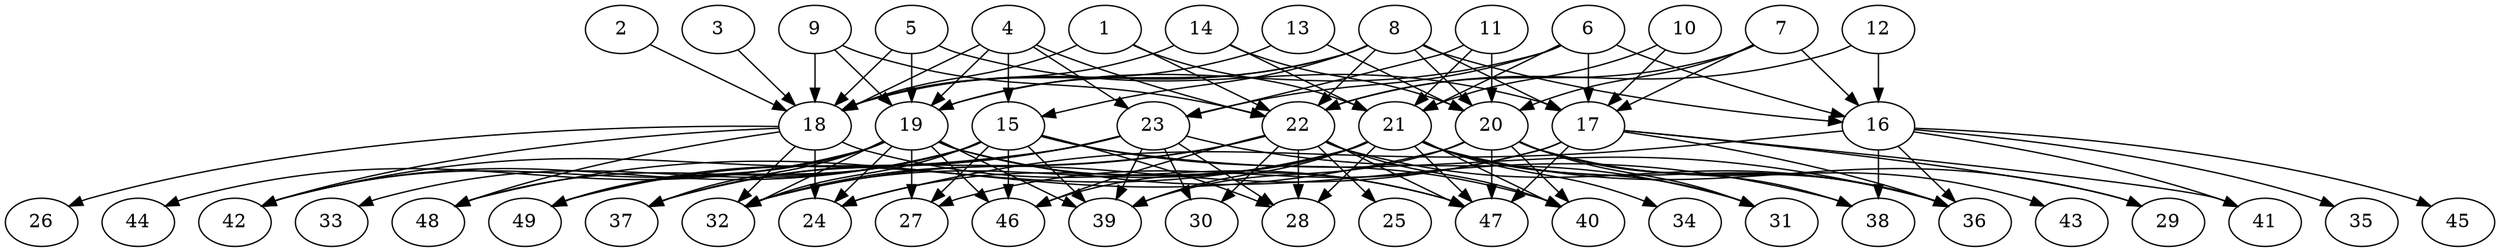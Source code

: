 // DAG (tier=3-complex, mode=compute, n=49, ccr=0.465, fat=0.847, density=0.693, regular=0.293, jump=0.300, mindata=1048576, maxdata=16777216)
// DAG automatically generated by daggen at Sun Aug 24 16:33:34 2025
// /home/ermia/Project/Environments/daggen/bin/daggen --dot --ccr 0.465 --fat 0.847 --regular 0.293 --density 0.693 --jump 0.300 --mindata 1048576 --maxdata 16777216 -n 49 
digraph G {
  1 [size="49245813524022352", alpha="0.05", expect_size="24622906762011176"]
  1 -> 18 [size ="1719467415437312"]
  1 -> 21 [size ="1719467415437312"]
  1 -> 22 [size ="1719467415437312"]
  2 [size="4543168091633659392", alpha="0.08", expect_size="2271584045816829696"]
  2 -> 18 [size ="1723793722572800"]
  3 [size="581833903410404", alpha="0.04", expect_size="290916951705202"]
  3 -> 18 [size ="61515877056512"]
  4 [size="26415437246145028", alpha="0.09", expect_size="13207718623072514"]
  4 -> 15 [size ="497489761271808"]
  4 -> 18 [size ="497489761271808"]
  4 -> 19 [size ="497489761271808"]
  4 -> 22 [size ="497489761271808"]
  4 -> 23 [size ="497489761271808"]
  5 [size="8132007655066484", alpha="0.07", expect_size="4066003827533242"]
  5 -> 17 [size ="137118919688192"]
  5 -> 18 [size ="137118919688192"]
  5 -> 19 [size ="137118919688192"]
  6 [size="928280579068163200", alpha="0.16", expect_size="464140289534081600"]
  6 -> 16 [size ="615669208973312"]
  6 -> 17 [size ="615669208973312"]
  6 -> 19 [size ="615669208973312"]
  6 -> 21 [size ="615669208973312"]
  6 -> 23 [size ="615669208973312"]
  7 [size="111730698732106496", alpha="0.02", expect_size="55865349366053248"]
  7 -> 16 [size ="2147752091844608"]
  7 -> 17 [size ="2147752091844608"]
  7 -> 20 [size ="2147752091844608"]
  7 -> 22 [size ="2147752091844608"]
  8 [size="4059930525253433819136", alpha="0.16", expect_size="2029965262626716909568"]
  8 -> 15 [size ="2035959126294528"]
  8 -> 16 [size ="2035959126294528"]
  8 -> 17 [size ="2035959126294528"]
  8 -> 18 [size ="2035959126294528"]
  8 -> 19 [size ="2035959126294528"]
  8 -> 20 [size ="2035959126294528"]
  8 -> 22 [size ="2035959126294528"]
  9 [size="129443639922262016000", alpha="0.02", expect_size="64721819961131008000"]
  9 -> 18 [size ="204712234188800"]
  9 -> 19 [size ="204712234188800"]
  9 -> 22 [size ="204712234188800"]
  10 [size="3144456574191934636032", alpha="0.19", expect_size="1572228287095967318016"]
  10 -> 17 [size ="1717066260283392"]
  10 -> 21 [size ="1717066260283392"]
  11 [size="721409625674846976", alpha="0.16", expect_size="360704812837423488"]
  11 -> 20 [size ="391319335731200"]
  11 -> 21 [size ="391319335731200"]
  11 -> 23 [size ="391319335731200"]
  12 [size="15900231004727110", alpha="0.12", expect_size="7950115502363555"]
  12 -> 16 [size ="406124088000512"]
  12 -> 22 [size ="406124088000512"]
  13 [size="25567536979096200", alpha="0.19", expect_size="12783768489548100"]
  13 -> 18 [size ="575109542707200"]
  13 -> 20 [size ="575109542707200"]
  14 [size="1429898230863858", alpha="0.01", expect_size="714949115431929"]
  14 -> 18 [size ="49697100136448"]
  14 -> 20 [size ="49697100136448"]
  14 -> 21 [size ="49697100136448"]
  15 [size="43557137947341881344", alpha="0.02", expect_size="21778568973670940672"]
  15 -> 27 [size ="99036711354368"]
  15 -> 28 [size ="99036711354368"]
  15 -> 32 [size ="99036711354368"]
  15 -> 33 [size ="99036711354368"]
  15 -> 36 [size ="99036711354368"]
  15 -> 39 [size ="99036711354368"]
  15 -> 40 [size ="99036711354368"]
  15 -> 42 [size ="99036711354368"]
  15 -> 46 [size ="99036711354368"]
  15 -> 48 [size ="99036711354368"]
  15 -> 49 [size ="99036711354368"]
  16 [size="587557529809920640", alpha="0.16", expect_size="293778764904960320"]
  16 -> 24 [size ="695424201523200"]
  16 -> 35 [size ="695424201523200"]
  16 -> 36 [size ="695424201523200"]
  16 -> 38 [size ="695424201523200"]
  16 -> 41 [size ="695424201523200"]
  16 -> 45 [size ="695424201523200"]
  17 [size="75639739570454528000", alpha="0.01", expect_size="37819869785227264000"]
  17 -> 27 [size ="143083647795200"]
  17 -> 29 [size ="143083647795200"]
  17 -> 32 [size ="143083647795200"]
  17 -> 36 [size ="143083647795200"]
  17 -> 41 [size ="143083647795200"]
  17 -> 47 [size ="143083647795200"]
  18 [size="213534941247514345472", alpha="0.14", expect_size="106767470623757172736"]
  18 -> 24 [size ="285804647677952"]
  18 -> 26 [size ="285804647677952"]
  18 -> 32 [size ="285804647677952"]
  18 -> 42 [size ="285804647677952"]
  18 -> 47 [size ="285804647677952"]
  18 -> 48 [size ="285804647677952"]
  19 [size="2140614599449960448", alpha="0.08", expect_size="1070307299724980224"]
  19 -> 24 [size ="2215934764777472"]
  19 -> 27 [size ="2215934764777472"]
  19 -> 32 [size ="2215934764777472"]
  19 -> 37 [size ="2215934764777472"]
  19 -> 38 [size ="2215934764777472"]
  19 -> 39 [size ="2215934764777472"]
  19 -> 42 [size ="2215934764777472"]
  19 -> 44 [size ="2215934764777472"]
  19 -> 46 [size ="2215934764777472"]
  19 -> 47 [size ="2215934764777472"]
  19 -> 49 [size ="2215934764777472"]
  20 [size="2302846250689771864064", alpha="0.05", expect_size="1151423125344885932032"]
  20 -> 31 [size ="1395082687152128"]
  20 -> 36 [size ="1395082687152128"]
  20 -> 38 [size ="1395082687152128"]
  20 -> 39 [size ="1395082687152128"]
  20 -> 40 [size ="1395082687152128"]
  20 -> 43 [size ="1395082687152128"]
  20 -> 47 [size ="1395082687152128"]
  20 -> 48 [size ="1395082687152128"]
  21 [size="404625001946921566208", alpha="0.10", expect_size="202312500973460783104"]
  21 -> 24 [size ="437648183263232"]
  21 -> 28 [size ="437648183263232"]
  21 -> 29 [size ="437648183263232"]
  21 -> 31 [size ="437648183263232"]
  21 -> 32 [size ="437648183263232"]
  21 -> 34 [size ="437648183263232"]
  21 -> 36 [size ="437648183263232"]
  21 -> 39 [size ="437648183263232"]
  21 -> 40 [size ="437648183263232"]
  21 -> 46 [size ="437648183263232"]
  21 -> 47 [size ="437648183263232"]
  21 -> 49 [size ="437648183263232"]
  22 [size="691675280902507136", alpha="0.09", expect_size="345837640451253568"]
  22 -> 25 [size ="242622736105472"]
  22 -> 28 [size ="242622736105472"]
  22 -> 30 [size ="242622736105472"]
  22 -> 32 [size ="242622736105472"]
  22 -> 36 [size ="242622736105472"]
  22 -> 37 [size ="242622736105472"]
  22 -> 40 [size ="242622736105472"]
  22 -> 46 [size ="242622736105472"]
  22 -> 47 [size ="242622736105472"]
  23 [size="2252046470362705152", alpha="0.03", expect_size="1126023235181352576"]
  23 -> 28 [size ="970310497075200"]
  23 -> 30 [size ="970310497075200"]
  23 -> 31 [size ="970310497075200"]
  23 -> 37 [size ="970310497075200"]
  23 -> 39 [size ="970310497075200"]
  23 -> 42 [size ="970310497075200"]
  23 -> 49 [size ="970310497075200"]
  24 [size="3805862298233709002752", alpha="0.03", expect_size="1902931149116854501376"]
  25 [size="460637673541978816512", alpha="0.15", expect_size="230318836770989408256"]
  26 [size="128189957247940427776", alpha="0.05", expect_size="64094978623970213888"]
  27 [size="1482485146728242432", alpha="0.05", expect_size="741242573364121216"]
  28 [size="1659582188229620662272", alpha="0.02", expect_size="829791094114810331136"]
  29 [size="1337417418910567424", alpha="0.16", expect_size="668708709455283712"]
  30 [size="17688067777267290", alpha="0.06", expect_size="8844033888633645"]
  31 [size="92269779311337712", alpha="0.16", expect_size="46134889655668856"]
  32 [size="100543587123571195904", alpha="0.13", expect_size="50271793561785597952"]
  33 [size="3187126911453990", alpha="0.10", expect_size="1593563455726995"]
  34 [size="339259885181514809344", alpha="0.17", expect_size="169629942590757404672"]
  35 [size="1825170300226928896", alpha="0.09", expect_size="912585150113464448"]
  36 [size="78326922669201888", alpha="0.09", expect_size="39163461334600944"]
  37 [size="2180057112624853", alpha="0.18", expect_size="1090028556312426"]
  38 [size="320465270725950208", alpha="0.03", expect_size="160232635362975104"]
  39 [size="94364413503329009664", alpha="0.09", expect_size="47182206751664504832"]
  40 [size="2170295743608812", alpha="0.06", expect_size="1085147871804406"]
  41 [size="42810913982646840", alpha="0.09", expect_size="21405456991323420"]
  42 [size="529878149742730624", alpha="0.01", expect_size="264939074871365312"]
  43 [size="2549100508437106176", alpha="0.18", expect_size="1274550254218553088"]
  44 [size="16879010073609152", alpha="0.01", expect_size="8439505036804576"]
  45 [size="4055927252883489", alpha="0.08", expect_size="2027963626441744"]
  46 [size="21457895819703500", alpha="0.06", expect_size="10728947909851750"]
  47 [size="55947459383404728", alpha="0.17", expect_size="27973729691702364"]
  48 [size="543389635345138057216", alpha="0.10", expect_size="271694817672569028608"]
  49 [size="259385492133849858048", alpha="0.13", expect_size="129692746066924929024"]
}